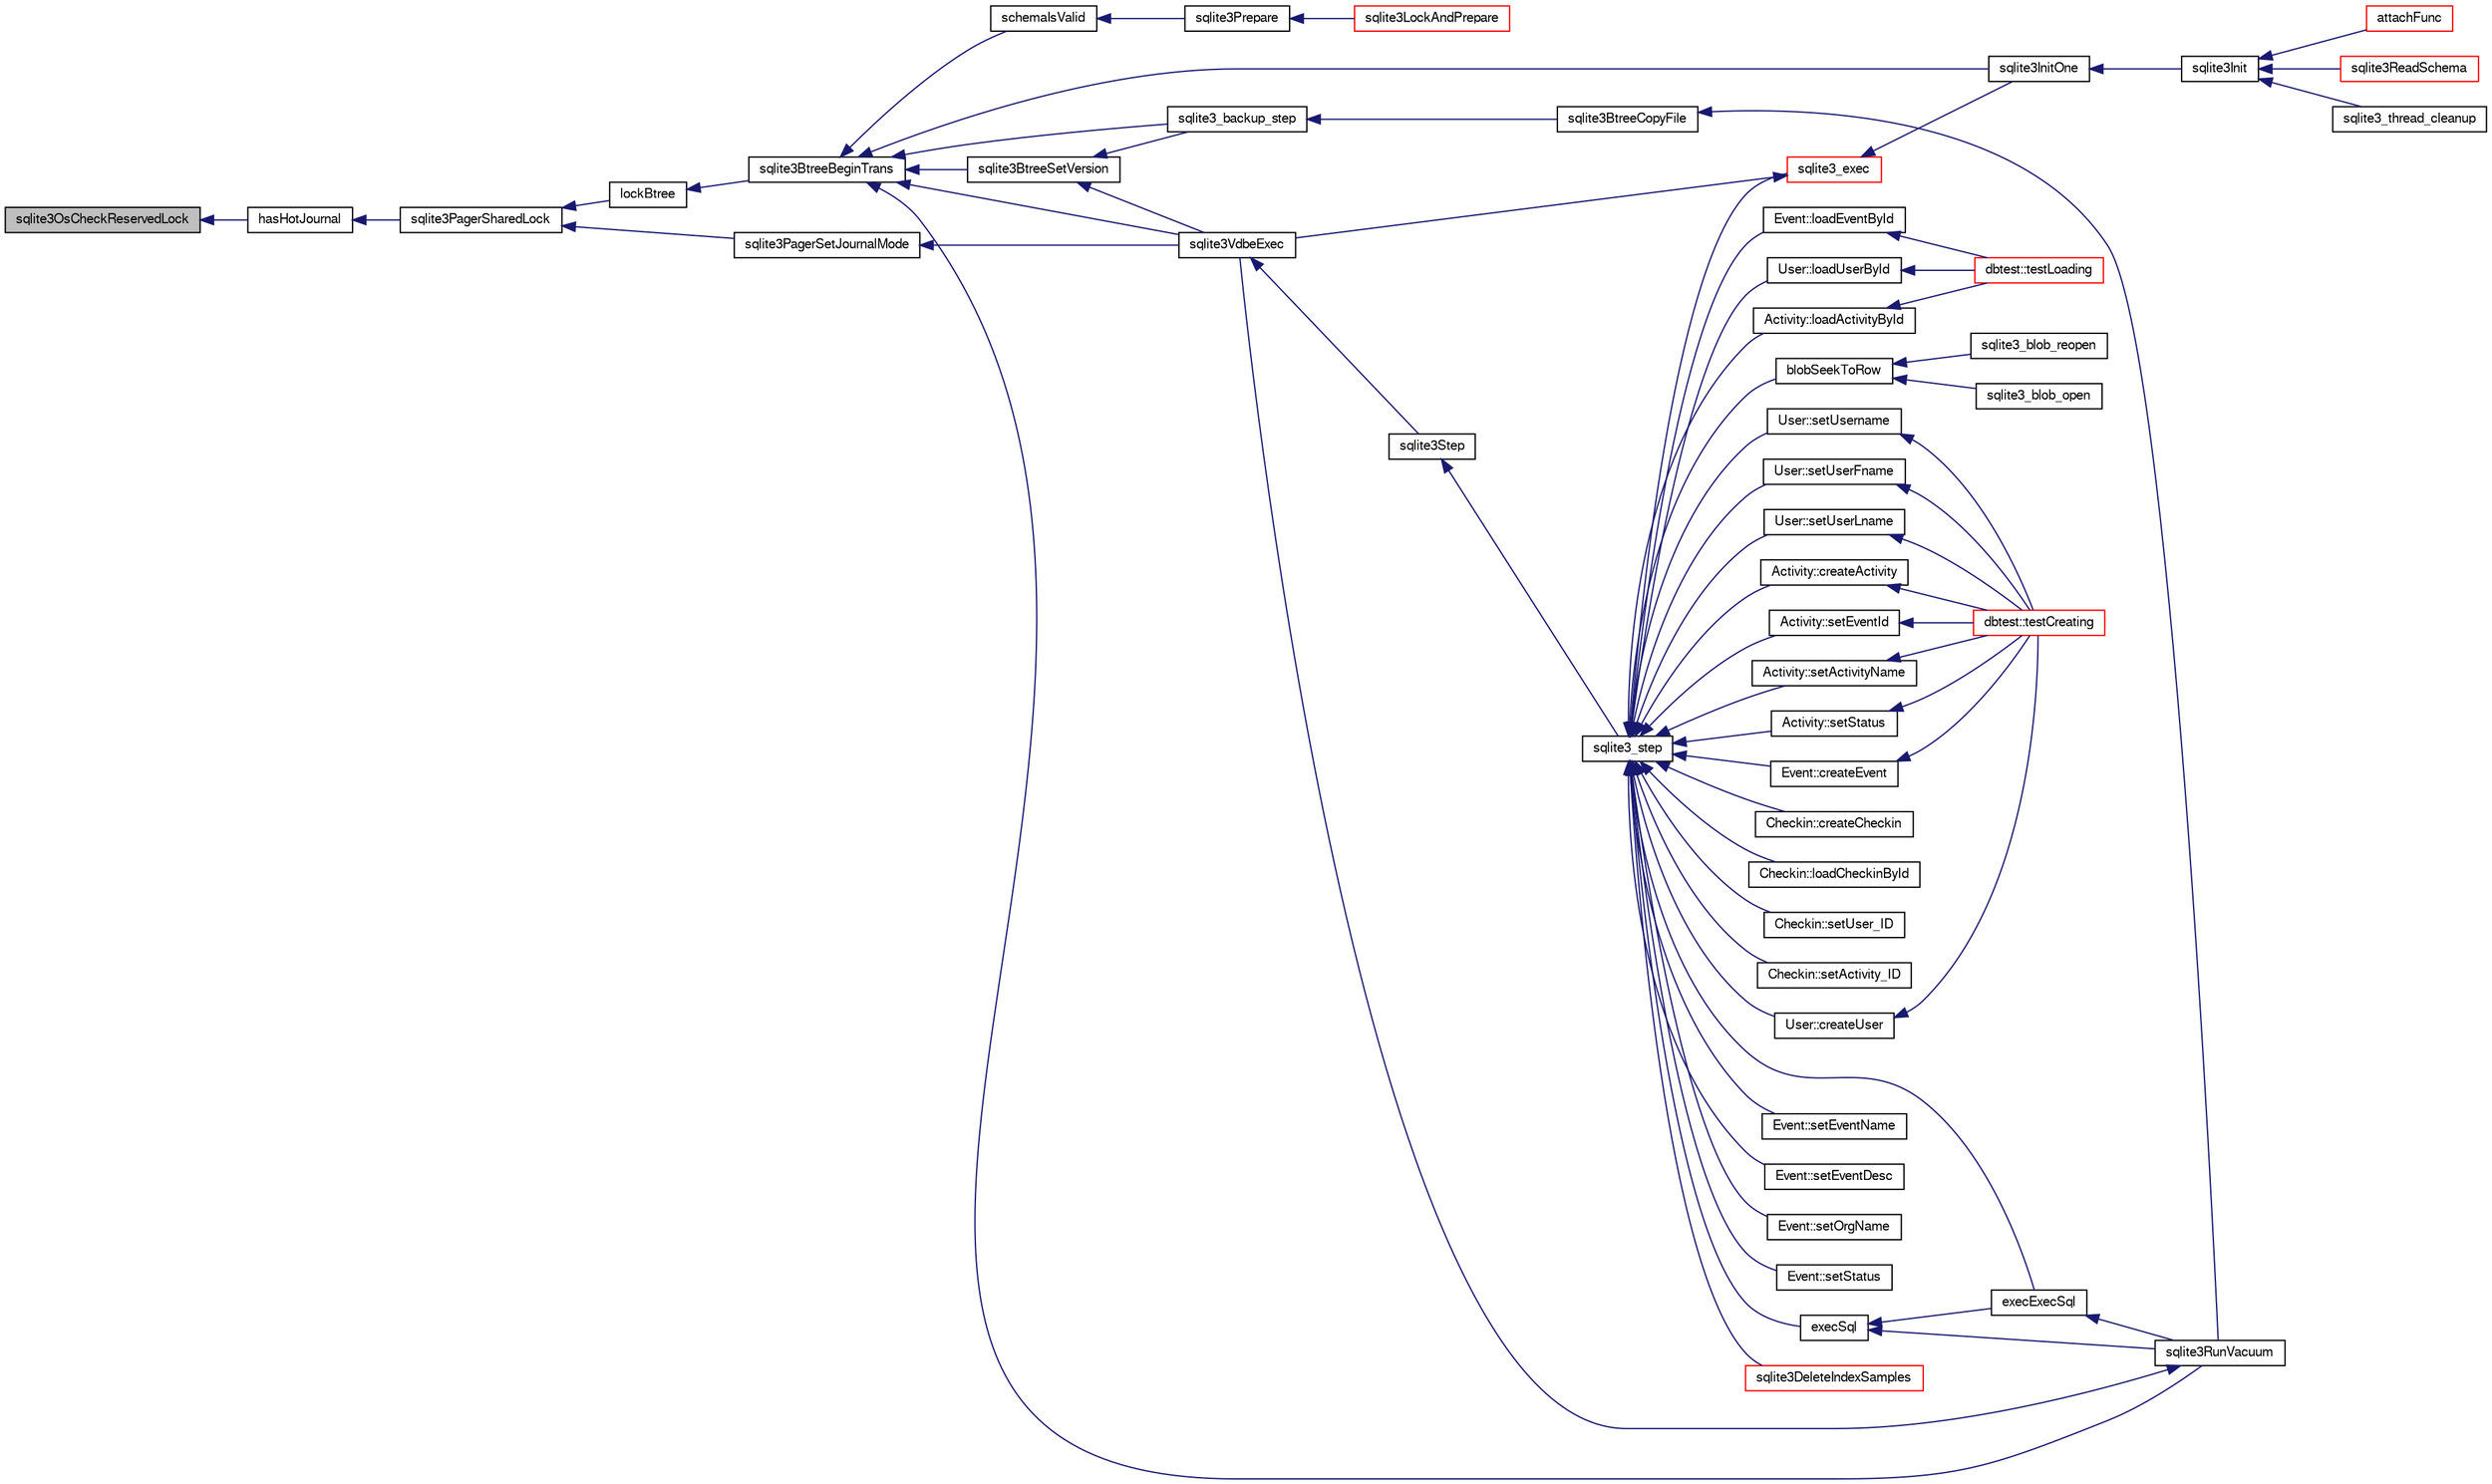 digraph "sqlite3OsCheckReservedLock"
{
  edge [fontname="FreeSans",fontsize="10",labelfontname="FreeSans",labelfontsize="10"];
  node [fontname="FreeSans",fontsize="10",shape=record];
  rankdir="LR";
  Node606337 [label="sqlite3OsCheckReservedLock",height=0.2,width=0.4,color="black", fillcolor="grey75", style="filled", fontcolor="black"];
  Node606337 -> Node606338 [dir="back",color="midnightblue",fontsize="10",style="solid",fontname="FreeSans"];
  Node606338 [label="hasHotJournal",height=0.2,width=0.4,color="black", fillcolor="white", style="filled",URL="$sqlite3_8c.html#a875dc699b7a0e8ab6ba19170e5096d5e"];
  Node606338 -> Node606339 [dir="back",color="midnightblue",fontsize="10",style="solid",fontname="FreeSans"];
  Node606339 [label="sqlite3PagerSharedLock",height=0.2,width=0.4,color="black", fillcolor="white", style="filled",URL="$sqlite3_8c.html#a58c197b629fb6eaacf96c7add57c70df"];
  Node606339 -> Node606340 [dir="back",color="midnightblue",fontsize="10",style="solid",fontname="FreeSans"];
  Node606340 [label="sqlite3PagerSetJournalMode",height=0.2,width=0.4,color="black", fillcolor="white", style="filled",URL="$sqlite3_8c.html#afb929a0a4553cda84de16180ddbd09f7"];
  Node606340 -> Node606341 [dir="back",color="midnightblue",fontsize="10",style="solid",fontname="FreeSans"];
  Node606341 [label="sqlite3VdbeExec",height=0.2,width=0.4,color="black", fillcolor="white", style="filled",URL="$sqlite3_8c.html#a8ce40a614bdc56719c4d642b1e4dfb21"];
  Node606341 -> Node606342 [dir="back",color="midnightblue",fontsize="10",style="solid",fontname="FreeSans"];
  Node606342 [label="sqlite3Step",height=0.2,width=0.4,color="black", fillcolor="white", style="filled",URL="$sqlite3_8c.html#a3f2872e873e2758a4beedad1d5113554"];
  Node606342 -> Node606343 [dir="back",color="midnightblue",fontsize="10",style="solid",fontname="FreeSans"];
  Node606343 [label="sqlite3_step",height=0.2,width=0.4,color="black", fillcolor="white", style="filled",URL="$sqlite3_8h.html#ac1e491ce36b7471eb28387f7d3c74334"];
  Node606343 -> Node606344 [dir="back",color="midnightblue",fontsize="10",style="solid",fontname="FreeSans"];
  Node606344 [label="Activity::createActivity",height=0.2,width=0.4,color="black", fillcolor="white", style="filled",URL="$classActivity.html#a813cc5e52c14ab49b39014c134e3425b"];
  Node606344 -> Node606345 [dir="back",color="midnightblue",fontsize="10",style="solid",fontname="FreeSans"];
  Node606345 [label="dbtest::testCreating",height=0.2,width=0.4,color="red", fillcolor="white", style="filled",URL="$classdbtest.html#a8193e88a7df657069c8a6bd09c8243b7"];
  Node606343 -> Node606347 [dir="back",color="midnightblue",fontsize="10",style="solid",fontname="FreeSans"];
  Node606347 [label="Activity::loadActivityById",height=0.2,width=0.4,color="black", fillcolor="white", style="filled",URL="$classActivity.html#abe4ffb4f08a47212ebf9013259d9e7fd"];
  Node606347 -> Node606348 [dir="back",color="midnightblue",fontsize="10",style="solid",fontname="FreeSans"];
  Node606348 [label="dbtest::testLoading",height=0.2,width=0.4,color="red", fillcolor="white", style="filled",URL="$classdbtest.html#a6f98d82a2c8e2b9040848763504ddae1"];
  Node606343 -> Node606349 [dir="back",color="midnightblue",fontsize="10",style="solid",fontname="FreeSans"];
  Node606349 [label="Activity::setEventId",height=0.2,width=0.4,color="black", fillcolor="white", style="filled",URL="$classActivity.html#adb1d0fd0d08f473e068f0a4086bfa9ca"];
  Node606349 -> Node606345 [dir="back",color="midnightblue",fontsize="10",style="solid",fontname="FreeSans"];
  Node606343 -> Node606350 [dir="back",color="midnightblue",fontsize="10",style="solid",fontname="FreeSans"];
  Node606350 [label="Activity::setActivityName",height=0.2,width=0.4,color="black", fillcolor="white", style="filled",URL="$classActivity.html#a62dc3737b33915a36086f9dd26d16a81"];
  Node606350 -> Node606345 [dir="back",color="midnightblue",fontsize="10",style="solid",fontname="FreeSans"];
  Node606343 -> Node606351 [dir="back",color="midnightblue",fontsize="10",style="solid",fontname="FreeSans"];
  Node606351 [label="Activity::setStatus",height=0.2,width=0.4,color="black", fillcolor="white", style="filled",URL="$classActivity.html#af618135a7738f4d2a7ee147a8ef912ea"];
  Node606351 -> Node606345 [dir="back",color="midnightblue",fontsize="10",style="solid",fontname="FreeSans"];
  Node606343 -> Node606352 [dir="back",color="midnightblue",fontsize="10",style="solid",fontname="FreeSans"];
  Node606352 [label="Checkin::createCheckin",height=0.2,width=0.4,color="black", fillcolor="white", style="filled",URL="$classCheckin.html#a4e40acdf7fff0e607f6de4f24f3a163c"];
  Node606343 -> Node606353 [dir="back",color="midnightblue",fontsize="10",style="solid",fontname="FreeSans"];
  Node606353 [label="Checkin::loadCheckinById",height=0.2,width=0.4,color="black", fillcolor="white", style="filled",URL="$classCheckin.html#a3461f70ea6c68475225f2a07f78a21e0"];
  Node606343 -> Node606354 [dir="back",color="midnightblue",fontsize="10",style="solid",fontname="FreeSans"];
  Node606354 [label="Checkin::setUser_ID",height=0.2,width=0.4,color="black", fillcolor="white", style="filled",URL="$classCheckin.html#a76ab640f4f912876dbebf183db5359c6"];
  Node606343 -> Node606355 [dir="back",color="midnightblue",fontsize="10",style="solid",fontname="FreeSans"];
  Node606355 [label="Checkin::setActivity_ID",height=0.2,width=0.4,color="black", fillcolor="white", style="filled",URL="$classCheckin.html#ab2ff3ec2604ec73a42af25874a00b232"];
  Node606343 -> Node606356 [dir="back",color="midnightblue",fontsize="10",style="solid",fontname="FreeSans"];
  Node606356 [label="Event::createEvent",height=0.2,width=0.4,color="black", fillcolor="white", style="filled",URL="$classEvent.html#a77adb9f4a46ffb32c2d931f0691f5903"];
  Node606356 -> Node606345 [dir="back",color="midnightblue",fontsize="10",style="solid",fontname="FreeSans"];
  Node606343 -> Node606357 [dir="back",color="midnightblue",fontsize="10",style="solid",fontname="FreeSans"];
  Node606357 [label="Event::loadEventById",height=0.2,width=0.4,color="black", fillcolor="white", style="filled",URL="$classEvent.html#afa66cea33f722dbeecb69cc98fdea055"];
  Node606357 -> Node606348 [dir="back",color="midnightblue",fontsize="10",style="solid",fontname="FreeSans"];
  Node606343 -> Node606358 [dir="back",color="midnightblue",fontsize="10",style="solid",fontname="FreeSans"];
  Node606358 [label="Event::setEventName",height=0.2,width=0.4,color="black", fillcolor="white", style="filled",URL="$classEvent.html#a10596b6ca077df05184e30d62b08729d"];
  Node606343 -> Node606359 [dir="back",color="midnightblue",fontsize="10",style="solid",fontname="FreeSans"];
  Node606359 [label="Event::setEventDesc",height=0.2,width=0.4,color="black", fillcolor="white", style="filled",URL="$classEvent.html#ae36b8377dcae792f1c5c4726024c981b"];
  Node606343 -> Node606360 [dir="back",color="midnightblue",fontsize="10",style="solid",fontname="FreeSans"];
  Node606360 [label="Event::setOrgName",height=0.2,width=0.4,color="black", fillcolor="white", style="filled",URL="$classEvent.html#a19aac0f776bd764563a54977656cf680"];
  Node606343 -> Node606361 [dir="back",color="midnightblue",fontsize="10",style="solid",fontname="FreeSans"];
  Node606361 [label="Event::setStatus",height=0.2,width=0.4,color="black", fillcolor="white", style="filled",URL="$classEvent.html#ab0a6b9285af0f4172eb841e2b80f8972"];
  Node606343 -> Node606362 [dir="back",color="midnightblue",fontsize="10",style="solid",fontname="FreeSans"];
  Node606362 [label="blobSeekToRow",height=0.2,width=0.4,color="black", fillcolor="white", style="filled",URL="$sqlite3_8c.html#afff57e13332b98c8a44a7cebe38962ab"];
  Node606362 -> Node606363 [dir="back",color="midnightblue",fontsize="10",style="solid",fontname="FreeSans"];
  Node606363 [label="sqlite3_blob_open",height=0.2,width=0.4,color="black", fillcolor="white", style="filled",URL="$sqlite3_8h.html#adb8ad839a5bdd62a43785132bc7dd518"];
  Node606362 -> Node606364 [dir="back",color="midnightblue",fontsize="10",style="solid",fontname="FreeSans"];
  Node606364 [label="sqlite3_blob_reopen",height=0.2,width=0.4,color="black", fillcolor="white", style="filled",URL="$sqlite3_8h.html#abc77c24fdc0150138490359a94360f7e"];
  Node606343 -> Node606365 [dir="back",color="midnightblue",fontsize="10",style="solid",fontname="FreeSans"];
  Node606365 [label="sqlite3DeleteIndexSamples",height=0.2,width=0.4,color="red", fillcolor="white", style="filled",URL="$sqlite3_8c.html#aaeda0302fbf61397ec009f65bed047ef"];
  Node606343 -> Node606534 [dir="back",color="midnightblue",fontsize="10",style="solid",fontname="FreeSans"];
  Node606534 [label="sqlite3_exec",height=0.2,width=0.4,color="red", fillcolor="white", style="filled",URL="$sqlite3_8h.html#a97487ec8150e0bcc8fa392ab8f0e24db"];
  Node606534 -> Node606341 [dir="back",color="midnightblue",fontsize="10",style="solid",fontname="FreeSans"];
  Node606534 -> Node606367 [dir="back",color="midnightblue",fontsize="10",style="solid",fontname="FreeSans"];
  Node606367 [label="sqlite3InitOne",height=0.2,width=0.4,color="black", fillcolor="white", style="filled",URL="$sqlite3_8c.html#ac4318b25df65269906b0379251fe9b85"];
  Node606367 -> Node606368 [dir="back",color="midnightblue",fontsize="10",style="solid",fontname="FreeSans"];
  Node606368 [label="sqlite3Init",height=0.2,width=0.4,color="black", fillcolor="white", style="filled",URL="$sqlite3_8c.html#aed74e3dc765631a833f522f425ff5a48"];
  Node606368 -> Node606369 [dir="back",color="midnightblue",fontsize="10",style="solid",fontname="FreeSans"];
  Node606369 [label="attachFunc",height=0.2,width=0.4,color="red", fillcolor="white", style="filled",URL="$sqlite3_8c.html#a69cb751a7da501b9a0aa37e0d7c3eaf7"];
  Node606368 -> Node606373 [dir="back",color="midnightblue",fontsize="10",style="solid",fontname="FreeSans"];
  Node606373 [label="sqlite3ReadSchema",height=0.2,width=0.4,color="red", fillcolor="white", style="filled",URL="$sqlite3_8c.html#ac41a97f30334f7d35b2b5713097eca90"];
  Node606368 -> Node606467 [dir="back",color="midnightblue",fontsize="10",style="solid",fontname="FreeSans"];
  Node606467 [label="sqlite3_thread_cleanup",height=0.2,width=0.4,color="black", fillcolor="white", style="filled",URL="$sqlite3_8h.html#a34980c829db84f02e1a1599063469f06"];
  Node606343 -> Node606525 [dir="back",color="midnightblue",fontsize="10",style="solid",fontname="FreeSans"];
  Node606525 [label="execSql",height=0.2,width=0.4,color="black", fillcolor="white", style="filled",URL="$sqlite3_8c.html#a7d16651b98a110662f4c265eff0246cb"];
  Node606525 -> Node606526 [dir="back",color="midnightblue",fontsize="10",style="solid",fontname="FreeSans"];
  Node606526 [label="execExecSql",height=0.2,width=0.4,color="black", fillcolor="white", style="filled",URL="$sqlite3_8c.html#ac1be09a6c047f21133d16378d301e0d4"];
  Node606526 -> Node606527 [dir="back",color="midnightblue",fontsize="10",style="solid",fontname="FreeSans"];
  Node606527 [label="sqlite3RunVacuum",height=0.2,width=0.4,color="black", fillcolor="white", style="filled",URL="$sqlite3_8c.html#a5e83ddc7b3e7e8e79ad5d1fc92de1d2f"];
  Node606527 -> Node606341 [dir="back",color="midnightblue",fontsize="10",style="solid",fontname="FreeSans"];
  Node606525 -> Node606527 [dir="back",color="midnightblue",fontsize="10",style="solid",fontname="FreeSans"];
  Node606343 -> Node606526 [dir="back",color="midnightblue",fontsize="10",style="solid",fontname="FreeSans"];
  Node606343 -> Node606528 [dir="back",color="midnightblue",fontsize="10",style="solid",fontname="FreeSans"];
  Node606528 [label="User::createUser",height=0.2,width=0.4,color="black", fillcolor="white", style="filled",URL="$classUser.html#a22ed673939e8cc0a136130b809bba513"];
  Node606528 -> Node606345 [dir="back",color="midnightblue",fontsize="10",style="solid",fontname="FreeSans"];
  Node606343 -> Node606529 [dir="back",color="midnightblue",fontsize="10",style="solid",fontname="FreeSans"];
  Node606529 [label="User::loadUserById",height=0.2,width=0.4,color="black", fillcolor="white", style="filled",URL="$classUser.html#a863377665b7fb83c5547dcf9727f5092"];
  Node606529 -> Node606348 [dir="back",color="midnightblue",fontsize="10",style="solid",fontname="FreeSans"];
  Node606343 -> Node606530 [dir="back",color="midnightblue",fontsize="10",style="solid",fontname="FreeSans"];
  Node606530 [label="User::setUsername",height=0.2,width=0.4,color="black", fillcolor="white", style="filled",URL="$classUser.html#aa0497022a136cb78de785b0a39ae60b1"];
  Node606530 -> Node606345 [dir="back",color="midnightblue",fontsize="10",style="solid",fontname="FreeSans"];
  Node606343 -> Node606531 [dir="back",color="midnightblue",fontsize="10",style="solid",fontname="FreeSans"];
  Node606531 [label="User::setUserFname",height=0.2,width=0.4,color="black", fillcolor="white", style="filled",URL="$classUser.html#a72657eb55cd0ca437b4841a43f19912f"];
  Node606531 -> Node606345 [dir="back",color="midnightblue",fontsize="10",style="solid",fontname="FreeSans"];
  Node606343 -> Node606532 [dir="back",color="midnightblue",fontsize="10",style="solid",fontname="FreeSans"];
  Node606532 [label="User::setUserLname",height=0.2,width=0.4,color="black", fillcolor="white", style="filled",URL="$classUser.html#aa25973387e5afe1aa6f60dd6545e33b5"];
  Node606532 -> Node606345 [dir="back",color="midnightblue",fontsize="10",style="solid",fontname="FreeSans"];
  Node606339 -> Node606602 [dir="back",color="midnightblue",fontsize="10",style="solid",fontname="FreeSans"];
  Node606602 [label="lockBtree",height=0.2,width=0.4,color="black", fillcolor="white", style="filled",URL="$sqlite3_8c.html#a5b808194d3178be15705a420265cee9d"];
  Node606602 -> Node606603 [dir="back",color="midnightblue",fontsize="10",style="solid",fontname="FreeSans"];
  Node606603 [label="sqlite3BtreeBeginTrans",height=0.2,width=0.4,color="black", fillcolor="white", style="filled",URL="$sqlite3_8c.html#a52d6706df15c67c22aa7d0e290c16bf5"];
  Node606603 -> Node606604 [dir="back",color="midnightblue",fontsize="10",style="solid",fontname="FreeSans"];
  Node606604 [label="sqlite3BtreeSetVersion",height=0.2,width=0.4,color="black", fillcolor="white", style="filled",URL="$sqlite3_8c.html#a2db3061b5c557699a47415ca0342ba01"];
  Node606604 -> Node606554 [dir="back",color="midnightblue",fontsize="10",style="solid",fontname="FreeSans"];
  Node606554 [label="sqlite3_backup_step",height=0.2,width=0.4,color="black", fillcolor="white", style="filled",URL="$sqlite3_8h.html#a1699b75e98d082eebc465a9e64c35269"];
  Node606554 -> Node606555 [dir="back",color="midnightblue",fontsize="10",style="solid",fontname="FreeSans"];
  Node606555 [label="sqlite3BtreeCopyFile",height=0.2,width=0.4,color="black", fillcolor="white", style="filled",URL="$sqlite3_8c.html#a4d9e19a79f0d5c1dfcef0bd137ae83f9"];
  Node606555 -> Node606527 [dir="back",color="midnightblue",fontsize="10",style="solid",fontname="FreeSans"];
  Node606604 -> Node606341 [dir="back",color="midnightblue",fontsize="10",style="solid",fontname="FreeSans"];
  Node606603 -> Node606554 [dir="back",color="midnightblue",fontsize="10",style="solid",fontname="FreeSans"];
  Node606603 -> Node606341 [dir="back",color="midnightblue",fontsize="10",style="solid",fontname="FreeSans"];
  Node606603 -> Node606367 [dir="back",color="midnightblue",fontsize="10",style="solid",fontname="FreeSans"];
  Node606603 -> Node606552 [dir="back",color="midnightblue",fontsize="10",style="solid",fontname="FreeSans"];
  Node606552 [label="schemaIsValid",height=0.2,width=0.4,color="black", fillcolor="white", style="filled",URL="$sqlite3_8c.html#a7c466fe28e7ca6f46b8bf72c46d9738d"];
  Node606552 -> Node606520 [dir="back",color="midnightblue",fontsize="10",style="solid",fontname="FreeSans"];
  Node606520 [label="sqlite3Prepare",height=0.2,width=0.4,color="black", fillcolor="white", style="filled",URL="$sqlite3_8c.html#acb25890858d0bf4b12eb7aae569f0c7b"];
  Node606520 -> Node606521 [dir="back",color="midnightblue",fontsize="10",style="solid",fontname="FreeSans"];
  Node606521 [label="sqlite3LockAndPrepare",height=0.2,width=0.4,color="red", fillcolor="white", style="filled",URL="$sqlite3_8c.html#a5db1ec5589aa2b02c6d979211a8789bd"];
  Node606603 -> Node606527 [dir="back",color="midnightblue",fontsize="10",style="solid",fontname="FreeSans"];
}
